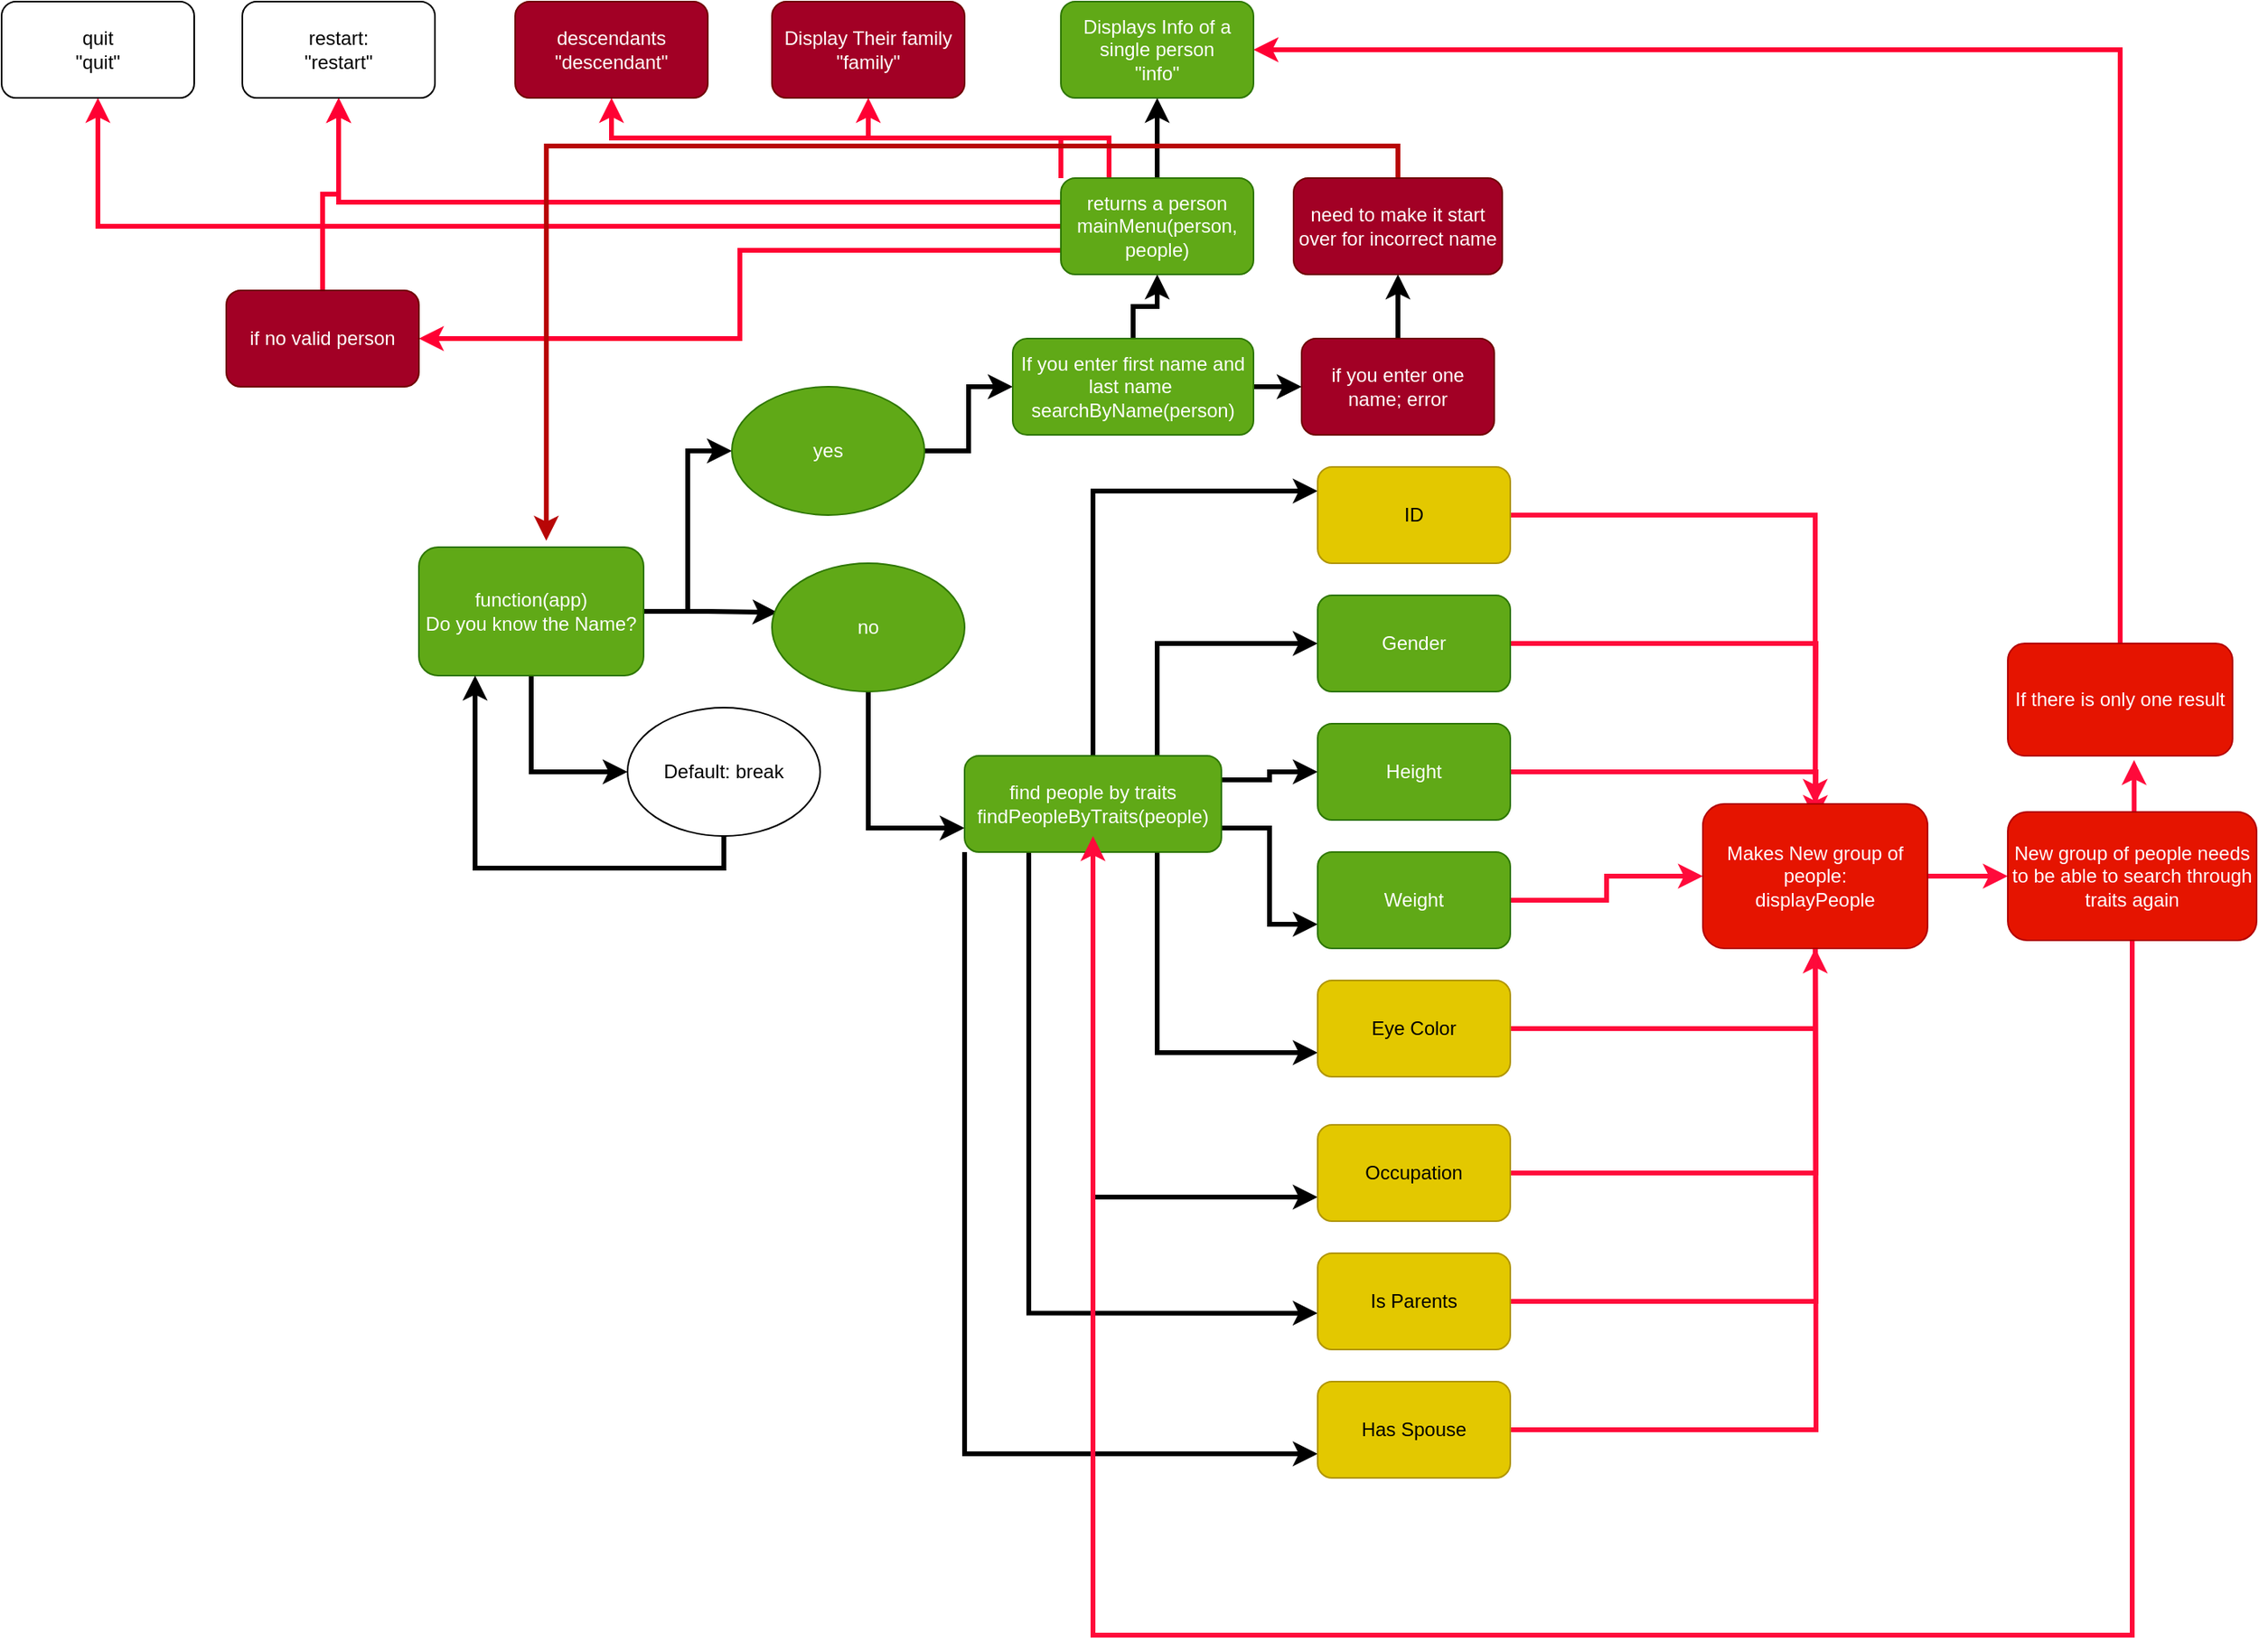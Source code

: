 <mxfile>
    <diagram id="RZMFlAX1R9WlSCmFYLJL" name="Page-1">
        <mxGraphModel dx="1346" dy="1530" grid="1" gridSize="10" guides="1" tooltips="1" connect="1" arrows="1" fold="1" page="1" pageScale="1" pageWidth="850" pageHeight="1100" math="0" shadow="0">
            <root>
                <mxCell id="0"/>
                <mxCell id="1" parent="0"/>
                <mxCell id="VA8ybe7HHyA-N2N5QCGx-17" style="edgeStyle=orthogonalEdgeStyle;rounded=0;orthogonalLoop=1;jettySize=auto;html=1;exitX=1;exitY=0.5;exitDx=0;exitDy=0;entryX=0.028;entryY=0.383;entryDx=0;entryDy=0;entryPerimeter=0;strokeWidth=3;" parent="1" source="VA8ybe7HHyA-N2N5QCGx-1" target="VA8ybe7HHyA-N2N5QCGx-4" edge="1">
                    <mxGeometry relative="1" as="geometry"/>
                </mxCell>
                <mxCell id="VA8ybe7HHyA-N2N5QCGx-18" style="edgeStyle=orthogonalEdgeStyle;rounded=0;orthogonalLoop=1;jettySize=auto;html=1;exitX=0.5;exitY=1;exitDx=0;exitDy=0;entryX=0;entryY=0.5;entryDx=0;entryDy=0;strokeWidth=3;" parent="1" source="VA8ybe7HHyA-N2N5QCGx-1" target="VA8ybe7HHyA-N2N5QCGx-6" edge="1">
                    <mxGeometry relative="1" as="geometry"/>
                </mxCell>
                <mxCell id="VA8ybe7HHyA-N2N5QCGx-29" style="edgeStyle=orthogonalEdgeStyle;rounded=0;orthogonalLoop=1;jettySize=auto;html=1;exitX=1;exitY=0.5;exitDx=0;exitDy=0;entryX=0;entryY=0.5;entryDx=0;entryDy=0;strokeColor=#000000;strokeWidth=3;" parent="1" source="VA8ybe7HHyA-N2N5QCGx-1" target="VA8ybe7HHyA-N2N5QCGx-3" edge="1">
                    <mxGeometry relative="1" as="geometry"/>
                </mxCell>
                <mxCell id="VA8ybe7HHyA-N2N5QCGx-1" value="function(app)&lt;br&gt;Do you know the Name?" style="rounded=1;whiteSpace=wrap;html=1;fillColor=#60a917;strokeColor=#2D7600;fontColor=#ffffff;" parent="1" vertex="1">
                    <mxGeometry x="230" y="120" width="140" height="80" as="geometry"/>
                </mxCell>
                <mxCell id="VA8ybe7HHyA-N2N5QCGx-12" style="edgeStyle=orthogonalEdgeStyle;rounded=0;orthogonalLoop=1;jettySize=auto;html=1;strokeWidth=3;" parent="1" source="VA8ybe7HHyA-N2N5QCGx-3" target="VA8ybe7HHyA-N2N5QCGx-8" edge="1">
                    <mxGeometry relative="1" as="geometry"/>
                </mxCell>
                <mxCell id="VA8ybe7HHyA-N2N5QCGx-3" value="yes" style="ellipse;whiteSpace=wrap;html=1;fillColor=#60a917;strokeColor=#2D7600;fontColor=#ffffff;" parent="1" vertex="1">
                    <mxGeometry x="425" y="20" width="120" height="80" as="geometry"/>
                </mxCell>
                <mxCell id="VA8ybe7HHyA-N2N5QCGx-28" style="edgeStyle=orthogonalEdgeStyle;rounded=0;orthogonalLoop=1;jettySize=auto;html=1;entryX=0;entryY=0.75;entryDx=0;entryDy=0;strokeWidth=3;" parent="1" source="VA8ybe7HHyA-N2N5QCGx-4" target="VA8ybe7HHyA-N2N5QCGx-7" edge="1">
                    <mxGeometry relative="1" as="geometry"/>
                </mxCell>
                <mxCell id="VA8ybe7HHyA-N2N5QCGx-4" value="no" style="ellipse;whiteSpace=wrap;html=1;fillColor=#60a917;strokeColor=#2D7600;fontColor=#ffffff;" parent="1" vertex="1">
                    <mxGeometry x="450" y="130" width="120" height="80" as="geometry"/>
                </mxCell>
                <mxCell id="VA8ybe7HHyA-N2N5QCGx-19" style="edgeStyle=orthogonalEdgeStyle;rounded=0;orthogonalLoop=1;jettySize=auto;html=1;exitX=0.5;exitY=1;exitDx=0;exitDy=0;entryX=0.25;entryY=1;entryDx=0;entryDy=0;strokeWidth=3;" parent="1" source="VA8ybe7HHyA-N2N5QCGx-6" target="VA8ybe7HHyA-N2N5QCGx-1" edge="1">
                    <mxGeometry relative="1" as="geometry"/>
                </mxCell>
                <mxCell id="VA8ybe7HHyA-N2N5QCGx-6" value="Default: break" style="ellipse;whiteSpace=wrap;html=1;" parent="1" vertex="1">
                    <mxGeometry x="360" y="220" width="120" height="80" as="geometry"/>
                </mxCell>
                <mxCell id="VA8ybe7HHyA-N2N5QCGx-35" style="edgeStyle=orthogonalEdgeStyle;rounded=0;orthogonalLoop=1;jettySize=auto;html=1;exitX=0;exitY=1;exitDx=0;exitDy=0;entryX=0;entryY=0.75;entryDx=0;entryDy=0;strokeColor=#000000;strokeWidth=3;" parent="1" source="VA8ybe7HHyA-N2N5QCGx-7" target="VA8ybe7HHyA-N2N5QCGx-27" edge="1">
                    <mxGeometry relative="1" as="geometry"/>
                </mxCell>
                <mxCell id="VA8ybe7HHyA-N2N5QCGx-36" style="edgeStyle=orthogonalEdgeStyle;rounded=0;orthogonalLoop=1;jettySize=auto;html=1;exitX=0.25;exitY=1;exitDx=0;exitDy=0;entryX=0;entryY=0.622;entryDx=0;entryDy=0;entryPerimeter=0;strokeColor=#000000;strokeWidth=3;" parent="1" source="VA8ybe7HHyA-N2N5QCGx-7" target="VA8ybe7HHyA-N2N5QCGx-26" edge="1">
                    <mxGeometry relative="1" as="geometry"/>
                </mxCell>
                <mxCell id="VA8ybe7HHyA-N2N5QCGx-37" style="edgeStyle=orthogonalEdgeStyle;rounded=0;orthogonalLoop=1;jettySize=auto;html=1;strokeColor=#000000;strokeWidth=3;entryX=0;entryY=0.75;entryDx=0;entryDy=0;exitX=0.5;exitY=1;exitDx=0;exitDy=0;" parent="1" source="VA8ybe7HHyA-N2N5QCGx-7" target="VA8ybe7HHyA-N2N5QCGx-25" edge="1">
                    <mxGeometry relative="1" as="geometry">
                        <mxPoint x="630" y="530" as="targetPoint"/>
                    </mxGeometry>
                </mxCell>
                <mxCell id="VA8ybe7HHyA-N2N5QCGx-38" style="edgeStyle=orthogonalEdgeStyle;rounded=0;orthogonalLoop=1;jettySize=auto;html=1;exitX=0.75;exitY=1;exitDx=0;exitDy=0;entryX=0;entryY=0.75;entryDx=0;entryDy=0;strokeColor=#000000;strokeWidth=3;" parent="1" source="VA8ybe7HHyA-N2N5QCGx-7" target="VA8ybe7HHyA-N2N5QCGx-24" edge="1">
                    <mxGeometry relative="1" as="geometry"/>
                </mxCell>
                <mxCell id="VA8ybe7HHyA-N2N5QCGx-39" style="edgeStyle=orthogonalEdgeStyle;rounded=0;orthogonalLoop=1;jettySize=auto;html=1;exitX=1;exitY=0.75;exitDx=0;exitDy=0;entryX=0;entryY=0.75;entryDx=0;entryDy=0;strokeColor=#000000;strokeWidth=3;" parent="1" source="VA8ybe7HHyA-N2N5QCGx-7" target="VA8ybe7HHyA-N2N5QCGx-23" edge="1">
                    <mxGeometry relative="1" as="geometry"/>
                </mxCell>
                <mxCell id="VA8ybe7HHyA-N2N5QCGx-40" style="edgeStyle=orthogonalEdgeStyle;rounded=0;orthogonalLoop=1;jettySize=auto;html=1;exitX=1;exitY=0.25;exitDx=0;exitDy=0;strokeColor=#000000;strokeWidth=3;" parent="1" source="VA8ybe7HHyA-N2N5QCGx-7" target="VA8ybe7HHyA-N2N5QCGx-22" edge="1">
                    <mxGeometry relative="1" as="geometry"/>
                </mxCell>
                <mxCell id="VA8ybe7HHyA-N2N5QCGx-41" style="edgeStyle=orthogonalEdgeStyle;rounded=0;orthogonalLoop=1;jettySize=auto;html=1;exitX=0.75;exitY=0;exitDx=0;exitDy=0;entryX=0;entryY=0.5;entryDx=0;entryDy=0;strokeColor=#000000;strokeWidth=3;" parent="1" source="VA8ybe7HHyA-N2N5QCGx-7" target="VA8ybe7HHyA-N2N5QCGx-21" edge="1">
                    <mxGeometry relative="1" as="geometry"/>
                </mxCell>
                <mxCell id="VA8ybe7HHyA-N2N5QCGx-42" style="edgeStyle=orthogonalEdgeStyle;rounded=0;orthogonalLoop=1;jettySize=auto;html=1;exitX=0.5;exitY=0;exitDx=0;exitDy=0;entryX=0;entryY=0.25;entryDx=0;entryDy=0;strokeColor=#000000;strokeWidth=3;" parent="1" source="VA8ybe7HHyA-N2N5QCGx-7" target="VA8ybe7HHyA-N2N5QCGx-20" edge="1">
                    <mxGeometry relative="1" as="geometry"/>
                </mxCell>
                <mxCell id="VA8ybe7HHyA-N2N5QCGx-7" value="find people by traits&lt;br&gt;findPeopleByTraits(people)" style="rounded=1;whiteSpace=wrap;html=1;fillColor=#60a917;strokeColor=#2D7600;fontColor=#ffffff;" parent="1" vertex="1">
                    <mxGeometry x="570" y="250" width="160" height="60" as="geometry"/>
                </mxCell>
                <mxCell id="VA8ybe7HHyA-N2N5QCGx-13" style="edgeStyle=orthogonalEdgeStyle;rounded=0;orthogonalLoop=1;jettySize=auto;html=1;exitX=1;exitY=0.5;exitDx=0;exitDy=0;entryX=0;entryY=0.5;entryDx=0;entryDy=0;strokeWidth=3;" parent="1" source="VA8ybe7HHyA-N2N5QCGx-8" target="VA8ybe7HHyA-N2N5QCGx-10" edge="1">
                    <mxGeometry relative="1" as="geometry"/>
                </mxCell>
                <mxCell id="VA8ybe7HHyA-N2N5QCGx-14" style="edgeStyle=orthogonalEdgeStyle;rounded=0;orthogonalLoop=1;jettySize=auto;html=1;exitX=0.5;exitY=0;exitDx=0;exitDy=0;entryX=0.5;entryY=1;entryDx=0;entryDy=0;strokeWidth=3;" parent="1" source="VA8ybe7HHyA-N2N5QCGx-8" target="VA8ybe7HHyA-N2N5QCGx-9" edge="1">
                    <mxGeometry relative="1" as="geometry"/>
                </mxCell>
                <mxCell id="VA8ybe7HHyA-N2N5QCGx-8" value="If you enter first name and last name&amp;nbsp;&lt;br&gt;searchByName(person)" style="rounded=1;whiteSpace=wrap;html=1;fillColor=#60a917;strokeColor=#2D7600;fontColor=#ffffff;" parent="1" vertex="1">
                    <mxGeometry x="600" y="-10" width="150" height="60" as="geometry"/>
                </mxCell>
                <mxCell id="VA8ybe7HHyA-N2N5QCGx-60" style="edgeStyle=orthogonalEdgeStyle;rounded=0;orthogonalLoop=1;jettySize=auto;html=1;exitX=0.5;exitY=0;exitDx=0;exitDy=0;strokeWidth=3;" parent="1" source="VA8ybe7HHyA-N2N5QCGx-9" target="VA8ybe7HHyA-N2N5QCGx-59" edge="1">
                    <mxGeometry relative="1" as="geometry"/>
                </mxCell>
                <mxCell id="VA8ybe7HHyA-N2N5QCGx-69" style="edgeStyle=orthogonalEdgeStyle;rounded=0;orthogonalLoop=1;jettySize=auto;html=1;exitX=0.25;exitY=0;exitDx=0;exitDy=0;entryX=0.5;entryY=1;entryDx=0;entryDy=0;strokeColor=#FF0033;strokeWidth=3;" parent="1" source="VA8ybe7HHyA-N2N5QCGx-9" target="VA8ybe7HHyA-N2N5QCGx-62" edge="1">
                    <mxGeometry relative="1" as="geometry"/>
                </mxCell>
                <mxCell id="VA8ybe7HHyA-N2N5QCGx-70" style="edgeStyle=orthogonalEdgeStyle;rounded=0;orthogonalLoop=1;jettySize=auto;html=1;exitX=0;exitY=0;exitDx=0;exitDy=0;entryX=0.5;entryY=1;entryDx=0;entryDy=0;strokeColor=#FF0033;strokeWidth=3;" parent="1" source="VA8ybe7HHyA-N2N5QCGx-9" target="VA8ybe7HHyA-N2N5QCGx-63" edge="1">
                    <mxGeometry relative="1" as="geometry"/>
                </mxCell>
                <mxCell id="VA8ybe7HHyA-N2N5QCGx-71" style="edgeStyle=orthogonalEdgeStyle;rounded=0;orthogonalLoop=1;jettySize=auto;html=1;exitX=0;exitY=0.25;exitDx=0;exitDy=0;entryX=0.5;entryY=1;entryDx=0;entryDy=0;strokeColor=#FF0033;strokeWidth=3;" parent="1" source="VA8ybe7HHyA-N2N5QCGx-9" target="VA8ybe7HHyA-N2N5QCGx-65" edge="1">
                    <mxGeometry relative="1" as="geometry"/>
                </mxCell>
                <mxCell id="VA8ybe7HHyA-N2N5QCGx-72" style="edgeStyle=orthogonalEdgeStyle;rounded=0;orthogonalLoop=1;jettySize=auto;html=1;exitX=0;exitY=0.5;exitDx=0;exitDy=0;entryX=0.5;entryY=1;entryDx=0;entryDy=0;strokeColor=#FF0033;strokeWidth=3;" parent="1" source="VA8ybe7HHyA-N2N5QCGx-9" target="VA8ybe7HHyA-N2N5QCGx-66" edge="1">
                    <mxGeometry relative="1" as="geometry"/>
                </mxCell>
                <mxCell id="VA8ybe7HHyA-N2N5QCGx-74" style="edgeStyle=orthogonalEdgeStyle;rounded=0;orthogonalLoop=1;jettySize=auto;html=1;exitX=0;exitY=0.75;exitDx=0;exitDy=0;entryX=1;entryY=0.5;entryDx=0;entryDy=0;strokeColor=#FF0033;strokeWidth=3;" parent="1" source="VA8ybe7HHyA-N2N5QCGx-9" target="VA8ybe7HHyA-N2N5QCGx-73" edge="1">
                    <mxGeometry relative="1" as="geometry"/>
                </mxCell>
                <mxCell id="VA8ybe7HHyA-N2N5QCGx-9" value="returns a person&lt;br&gt;mainMenu(person, people)" style="rounded=1;whiteSpace=wrap;html=1;fillColor=#60a917;strokeColor=#2D7600;fontColor=#ffffff;" parent="1" vertex="1">
                    <mxGeometry x="630" y="-110" width="120" height="60" as="geometry"/>
                </mxCell>
                <mxCell id="VA8ybe7HHyA-N2N5QCGx-15" style="edgeStyle=orthogonalEdgeStyle;rounded=0;orthogonalLoop=1;jettySize=auto;html=1;exitX=0.5;exitY=0;exitDx=0;exitDy=0;entryX=0.5;entryY=1;entryDx=0;entryDy=0;strokeWidth=3;" parent="1" source="VA8ybe7HHyA-N2N5QCGx-10" target="VA8ybe7HHyA-N2N5QCGx-11" edge="1">
                    <mxGeometry relative="1" as="geometry"/>
                </mxCell>
                <mxCell id="VA8ybe7HHyA-N2N5QCGx-10" value="if you enter one name; error" style="rounded=1;whiteSpace=wrap;html=1;fillColor=#a20025;strokeColor=#6F0000;fontColor=#ffffff;" parent="1" vertex="1">
                    <mxGeometry x="780" y="-10" width="120" height="60" as="geometry"/>
                </mxCell>
                <mxCell id="VA8ybe7HHyA-N2N5QCGx-16" style="edgeStyle=orthogonalEdgeStyle;rounded=0;orthogonalLoop=1;jettySize=auto;html=1;exitX=0.5;exitY=0;exitDx=0;exitDy=0;entryX=0.567;entryY=-0.05;entryDx=0;entryDy=0;entryPerimeter=0;fillColor=#f8cecc;strokeColor=#B80606;strokeWidth=3;" parent="1" source="VA8ybe7HHyA-N2N5QCGx-11" target="VA8ybe7HHyA-N2N5QCGx-1" edge="1">
                    <mxGeometry relative="1" as="geometry"/>
                </mxCell>
                <mxCell id="VA8ybe7HHyA-N2N5QCGx-11" value="need to make it start over for incorrect name" style="rounded=1;whiteSpace=wrap;html=1;fillColor=#a20025;strokeColor=#6F0000;fontColor=#ffffff;" parent="1" vertex="1">
                    <mxGeometry x="775" y="-110" width="130" height="60" as="geometry"/>
                </mxCell>
                <mxCell id="VA8ybe7HHyA-N2N5QCGx-44" style="edgeStyle=orthogonalEdgeStyle;rounded=0;orthogonalLoop=1;jettySize=auto;html=1;exitX=1;exitY=0.5;exitDx=0;exitDy=0;entryX=0.5;entryY=0;entryDx=0;entryDy=0;strokeWidth=3;strokeColor=#FF0A3B;" parent="1" source="VA8ybe7HHyA-N2N5QCGx-20" target="VA8ybe7HHyA-N2N5QCGx-43" edge="1">
                    <mxGeometry relative="1" as="geometry"/>
                </mxCell>
                <mxCell id="VA8ybe7HHyA-N2N5QCGx-20" value="&lt;font color=&quot;#000000&quot;&gt;ID&lt;/font&gt;" style="rounded=1;whiteSpace=wrap;html=1;fillColor=#e3c800;strokeColor=#B09500;fontColor=#000000;" parent="1" vertex="1">
                    <mxGeometry x="790" y="70" width="120" height="60" as="geometry"/>
                </mxCell>
                <mxCell id="VA8ybe7HHyA-N2N5QCGx-45" style="edgeStyle=orthogonalEdgeStyle;rounded=0;orthogonalLoop=1;jettySize=auto;html=1;exitX=1;exitY=0.5;exitDx=0;exitDy=0;strokeColor=#FF0A3B;strokeWidth=3;" parent="1" source="VA8ybe7HHyA-N2N5QCGx-21" edge="1">
                    <mxGeometry relative="1" as="geometry">
                        <mxPoint x="1100" y="290" as="targetPoint"/>
                    </mxGeometry>
                </mxCell>
                <mxCell id="VA8ybe7HHyA-N2N5QCGx-21" value="Gender" style="rounded=1;whiteSpace=wrap;html=1;fillColor=#60a917;strokeColor=#2D7600;fontColor=#ffffff;" parent="1" vertex="1">
                    <mxGeometry x="790" y="150" width="120" height="60" as="geometry"/>
                </mxCell>
                <mxCell id="VA8ybe7HHyA-N2N5QCGx-46" style="edgeStyle=orthogonalEdgeStyle;rounded=0;orthogonalLoop=1;jettySize=auto;html=1;exitX=1;exitY=0.5;exitDx=0;exitDy=0;strokeColor=#FF0A3B;strokeWidth=3;" parent="1" source="VA8ybe7HHyA-N2N5QCGx-22" edge="1">
                    <mxGeometry relative="1" as="geometry">
                        <mxPoint x="1100" y="300" as="targetPoint"/>
                    </mxGeometry>
                </mxCell>
                <mxCell id="VA8ybe7HHyA-N2N5QCGx-22" value="&lt;font&gt;Height&lt;/font&gt;" style="rounded=1;whiteSpace=wrap;html=1;strokeColor=#2D7600;fillColor=#60a917;fontColor=#ffffff;" parent="1" vertex="1">
                    <mxGeometry x="790" y="230" width="120" height="60" as="geometry"/>
                </mxCell>
                <mxCell id="VA8ybe7HHyA-N2N5QCGx-47" style="edgeStyle=orthogonalEdgeStyle;rounded=0;orthogonalLoop=1;jettySize=auto;html=1;exitX=1;exitY=0.5;exitDx=0;exitDy=0;entryX=0;entryY=0.5;entryDx=0;entryDy=0;strokeColor=#FF0A3B;strokeWidth=3;" parent="1" source="VA8ybe7HHyA-N2N5QCGx-23" target="VA8ybe7HHyA-N2N5QCGx-43" edge="1">
                    <mxGeometry relative="1" as="geometry"/>
                </mxCell>
                <mxCell id="VA8ybe7HHyA-N2N5QCGx-23" value="&lt;font&gt;Weight&lt;/font&gt;" style="rounded=1;whiteSpace=wrap;html=1;strokeColor=#2D7600;fillColor=#60a917;fontColor=#ffffff;" parent="1" vertex="1">
                    <mxGeometry x="790" y="310" width="120" height="60" as="geometry"/>
                </mxCell>
                <mxCell id="VA8ybe7HHyA-N2N5QCGx-48" style="edgeStyle=orthogonalEdgeStyle;rounded=0;orthogonalLoop=1;jettySize=auto;html=1;exitX=1;exitY=0.5;exitDx=0;exitDy=0;strokeColor=#FF0A3B;strokeWidth=3;" parent="1" source="VA8ybe7HHyA-N2N5QCGx-24" target="VA8ybe7HHyA-N2N5QCGx-43" edge="1">
                    <mxGeometry relative="1" as="geometry"/>
                </mxCell>
                <mxCell id="VA8ybe7HHyA-N2N5QCGx-24" value="&lt;font color=&quot;#000000&quot;&gt;Eye Color&lt;/font&gt;" style="rounded=1;whiteSpace=wrap;html=1;fillColor=#e3c800;strokeColor=#B09500;fontColor=#000000;" parent="1" vertex="1">
                    <mxGeometry x="790" y="390" width="120" height="60" as="geometry"/>
                </mxCell>
                <mxCell id="VA8ybe7HHyA-N2N5QCGx-49" style="edgeStyle=orthogonalEdgeStyle;rounded=0;orthogonalLoop=1;jettySize=auto;html=1;exitX=1;exitY=0.5;exitDx=0;exitDy=0;strokeColor=#FF0A3B;strokeWidth=3;" parent="1" source="VA8ybe7HHyA-N2N5QCGx-25" edge="1">
                    <mxGeometry relative="1" as="geometry">
                        <mxPoint x="1100" y="340" as="targetPoint"/>
                    </mxGeometry>
                </mxCell>
                <mxCell id="VA8ybe7HHyA-N2N5QCGx-25" value="&lt;font color=&quot;#000000&quot;&gt;Occupation&lt;/font&gt;" style="rounded=1;whiteSpace=wrap;html=1;fillColor=#e3c800;strokeColor=#B09500;fontColor=#000000;" parent="1" vertex="1">
                    <mxGeometry x="790" y="480" width="120" height="60" as="geometry"/>
                </mxCell>
                <mxCell id="VA8ybe7HHyA-N2N5QCGx-50" style="edgeStyle=orthogonalEdgeStyle;rounded=0;orthogonalLoop=1;jettySize=auto;html=1;exitX=1;exitY=0.5;exitDx=0;exitDy=0;strokeColor=#FF0A3B;strokeWidth=3;" parent="1" source="VA8ybe7HHyA-N2N5QCGx-26" edge="1">
                    <mxGeometry relative="1" as="geometry">
                        <mxPoint x="1100" y="350" as="targetPoint"/>
                    </mxGeometry>
                </mxCell>
                <mxCell id="VA8ybe7HHyA-N2N5QCGx-26" value="&lt;font color=&quot;#000000&quot;&gt;Is Parents&lt;/font&gt;" style="rounded=1;whiteSpace=wrap;html=1;fillColor=#e3c800;strokeColor=#B09500;fontColor=#000000;" parent="1" vertex="1">
                    <mxGeometry x="790" y="560" width="120" height="60" as="geometry"/>
                </mxCell>
                <mxCell id="VA8ybe7HHyA-N2N5QCGx-51" style="edgeStyle=orthogonalEdgeStyle;rounded=0;orthogonalLoop=1;jettySize=auto;html=1;exitX=1;exitY=0.5;exitDx=0;exitDy=0;strokeColor=#FF0A3B;strokeWidth=3;" parent="1" source="VA8ybe7HHyA-N2N5QCGx-27" edge="1">
                    <mxGeometry relative="1" as="geometry">
                        <mxPoint x="1100" y="350" as="targetPoint"/>
                    </mxGeometry>
                </mxCell>
                <mxCell id="VA8ybe7HHyA-N2N5QCGx-27" value="&lt;font color=&quot;#000000&quot;&gt;Has Spouse&lt;/font&gt;" style="rounded=1;whiteSpace=wrap;html=1;fillColor=#e3c800;strokeColor=#B09500;fontColor=#000000;" parent="1" vertex="1">
                    <mxGeometry x="790" y="640" width="120" height="60" as="geometry"/>
                </mxCell>
                <mxCell id="VA8ybe7HHyA-N2N5QCGx-54" style="edgeStyle=orthogonalEdgeStyle;rounded=0;orthogonalLoop=1;jettySize=auto;html=1;exitX=1;exitY=0.5;exitDx=0;exitDy=0;entryX=0;entryY=0.5;entryDx=0;entryDy=0;strokeColor=#FF0A3B;strokeWidth=3;" parent="1" source="VA8ybe7HHyA-N2N5QCGx-43" target="VA8ybe7HHyA-N2N5QCGx-53" edge="1">
                    <mxGeometry relative="1" as="geometry"/>
                </mxCell>
                <mxCell id="VA8ybe7HHyA-N2N5QCGx-43" value="Makes New group of people:&lt;br&gt;displayPeople" style="rounded=1;whiteSpace=wrap;html=1;fillColor=#e51400;strokeColor=#B20000;fontColor=#ffffff;" parent="1" vertex="1">
                    <mxGeometry x="1030" y="280" width="140" height="90" as="geometry"/>
                </mxCell>
                <mxCell id="VA8ybe7HHyA-N2N5QCGx-55" style="edgeStyle=orthogonalEdgeStyle;rounded=0;orthogonalLoop=1;jettySize=auto;html=1;exitX=0.5;exitY=1;exitDx=0;exitDy=0;strokeColor=#FF0A3B;strokeWidth=3;" parent="1" source="VA8ybe7HHyA-N2N5QCGx-53" edge="1">
                    <mxGeometry relative="1" as="geometry">
                        <mxPoint x="650" y="300" as="targetPoint"/>
                        <Array as="points">
                            <mxPoint x="1298" y="798"/>
                            <mxPoint x="650" y="798"/>
                            <mxPoint x="650" y="350"/>
                        </Array>
                    </mxGeometry>
                </mxCell>
                <mxCell id="VA8ybe7HHyA-N2N5QCGx-58" style="edgeStyle=orthogonalEdgeStyle;rounded=0;orthogonalLoop=1;jettySize=auto;html=1;exitX=0.5;exitY=0;exitDx=0;exitDy=0;entryX=0.562;entryY=1.038;entryDx=0;entryDy=0;entryPerimeter=0;strokeColor=#FF0A3B;strokeWidth=3;" parent="1" source="VA8ybe7HHyA-N2N5QCGx-53" target="VA8ybe7HHyA-N2N5QCGx-56" edge="1">
                    <mxGeometry relative="1" as="geometry"/>
                </mxCell>
                <mxCell id="VA8ybe7HHyA-N2N5QCGx-53" value="New group of people needs to be able to search through traits again" style="rounded=1;whiteSpace=wrap;html=1;fillColor=#e51400;strokeColor=#B20000;fontColor=#ffffff;" parent="1" vertex="1">
                    <mxGeometry x="1220" y="285" width="155" height="80" as="geometry"/>
                </mxCell>
                <mxCell id="VA8ybe7HHyA-N2N5QCGx-61" style="edgeStyle=orthogonalEdgeStyle;rounded=0;orthogonalLoop=1;jettySize=auto;html=1;exitX=0.5;exitY=0;exitDx=0;exitDy=0;strokeWidth=3;strokeColor=#FF0033;entryX=1;entryY=0.5;entryDx=0;entryDy=0;" parent="1" source="VA8ybe7HHyA-N2N5QCGx-56" target="VA8ybe7HHyA-N2N5QCGx-59" edge="1">
                    <mxGeometry relative="1" as="geometry">
                        <mxPoint x="1290.143" y="-190" as="targetPoint"/>
                    </mxGeometry>
                </mxCell>
                <mxCell id="VA8ybe7HHyA-N2N5QCGx-56" value="If there is only one result" style="rounded=1;whiteSpace=wrap;html=1;fillColor=#e51400;strokeColor=#B20000;fontColor=#ffffff;" parent="1" vertex="1">
                    <mxGeometry x="1220" y="180" width="140" height="70" as="geometry"/>
                </mxCell>
                <mxCell id="VA8ybe7HHyA-N2N5QCGx-59" value="Displays Info of a single person&lt;br&gt;&quot;info&quot;" style="rounded=1;whiteSpace=wrap;html=1;fillColor=#60a917;strokeColor=#2D7600;fontColor=#ffffff;" parent="1" vertex="1">
                    <mxGeometry x="630" y="-220" width="120" height="60" as="geometry"/>
                </mxCell>
                <mxCell id="VA8ybe7HHyA-N2N5QCGx-62" value="Display Their family&lt;br&gt;&quot;family&quot;" style="rounded=1;whiteSpace=wrap;html=1;fillColor=#a20025;strokeColor=#6F0000;fontColor=#ffffff;" parent="1" vertex="1">
                    <mxGeometry x="450" y="-220" width="120" height="60" as="geometry"/>
                </mxCell>
                <mxCell id="VA8ybe7HHyA-N2N5QCGx-63" value="descendants&lt;br&gt;&quot;descendant&quot;" style="rounded=1;whiteSpace=wrap;html=1;fillColor=#a20025;strokeColor=#6F0000;fontColor=#ffffff;" parent="1" vertex="1">
                    <mxGeometry x="290" y="-220" width="120" height="60" as="geometry"/>
                </mxCell>
                <mxCell id="VA8ybe7HHyA-N2N5QCGx-65" value="restart:&lt;br&gt;&quot;restart&quot;" style="rounded=1;whiteSpace=wrap;html=1;" parent="1" vertex="1">
                    <mxGeometry x="120" y="-220" width="120" height="60" as="geometry"/>
                </mxCell>
                <mxCell id="VA8ybe7HHyA-N2N5QCGx-66" value="quit&lt;br&gt;&quot;quit&quot;" style="rounded=1;whiteSpace=wrap;html=1;" parent="1" vertex="1">
                    <mxGeometry x="-30" y="-220" width="120" height="60" as="geometry"/>
                </mxCell>
                <mxCell id="VA8ybe7HHyA-N2N5QCGx-75" style="edgeStyle=orthogonalEdgeStyle;rounded=0;orthogonalLoop=1;jettySize=auto;html=1;exitX=0.5;exitY=0;exitDx=0;exitDy=0;entryX=0.5;entryY=1;entryDx=0;entryDy=0;strokeColor=#FF0033;strokeWidth=3;" parent="1" source="VA8ybe7HHyA-N2N5QCGx-73" target="VA8ybe7HHyA-N2N5QCGx-65" edge="1">
                    <mxGeometry relative="1" as="geometry"/>
                </mxCell>
                <mxCell id="VA8ybe7HHyA-N2N5QCGx-73" value="if no valid person" style="rounded=1;whiteSpace=wrap;html=1;fillColor=#a20025;strokeColor=#6F0000;fontColor=#ffffff;" parent="1" vertex="1">
                    <mxGeometry x="110" y="-40" width="120" height="60" as="geometry"/>
                </mxCell>
            </root>
        </mxGraphModel>
    </diagram>
</mxfile>